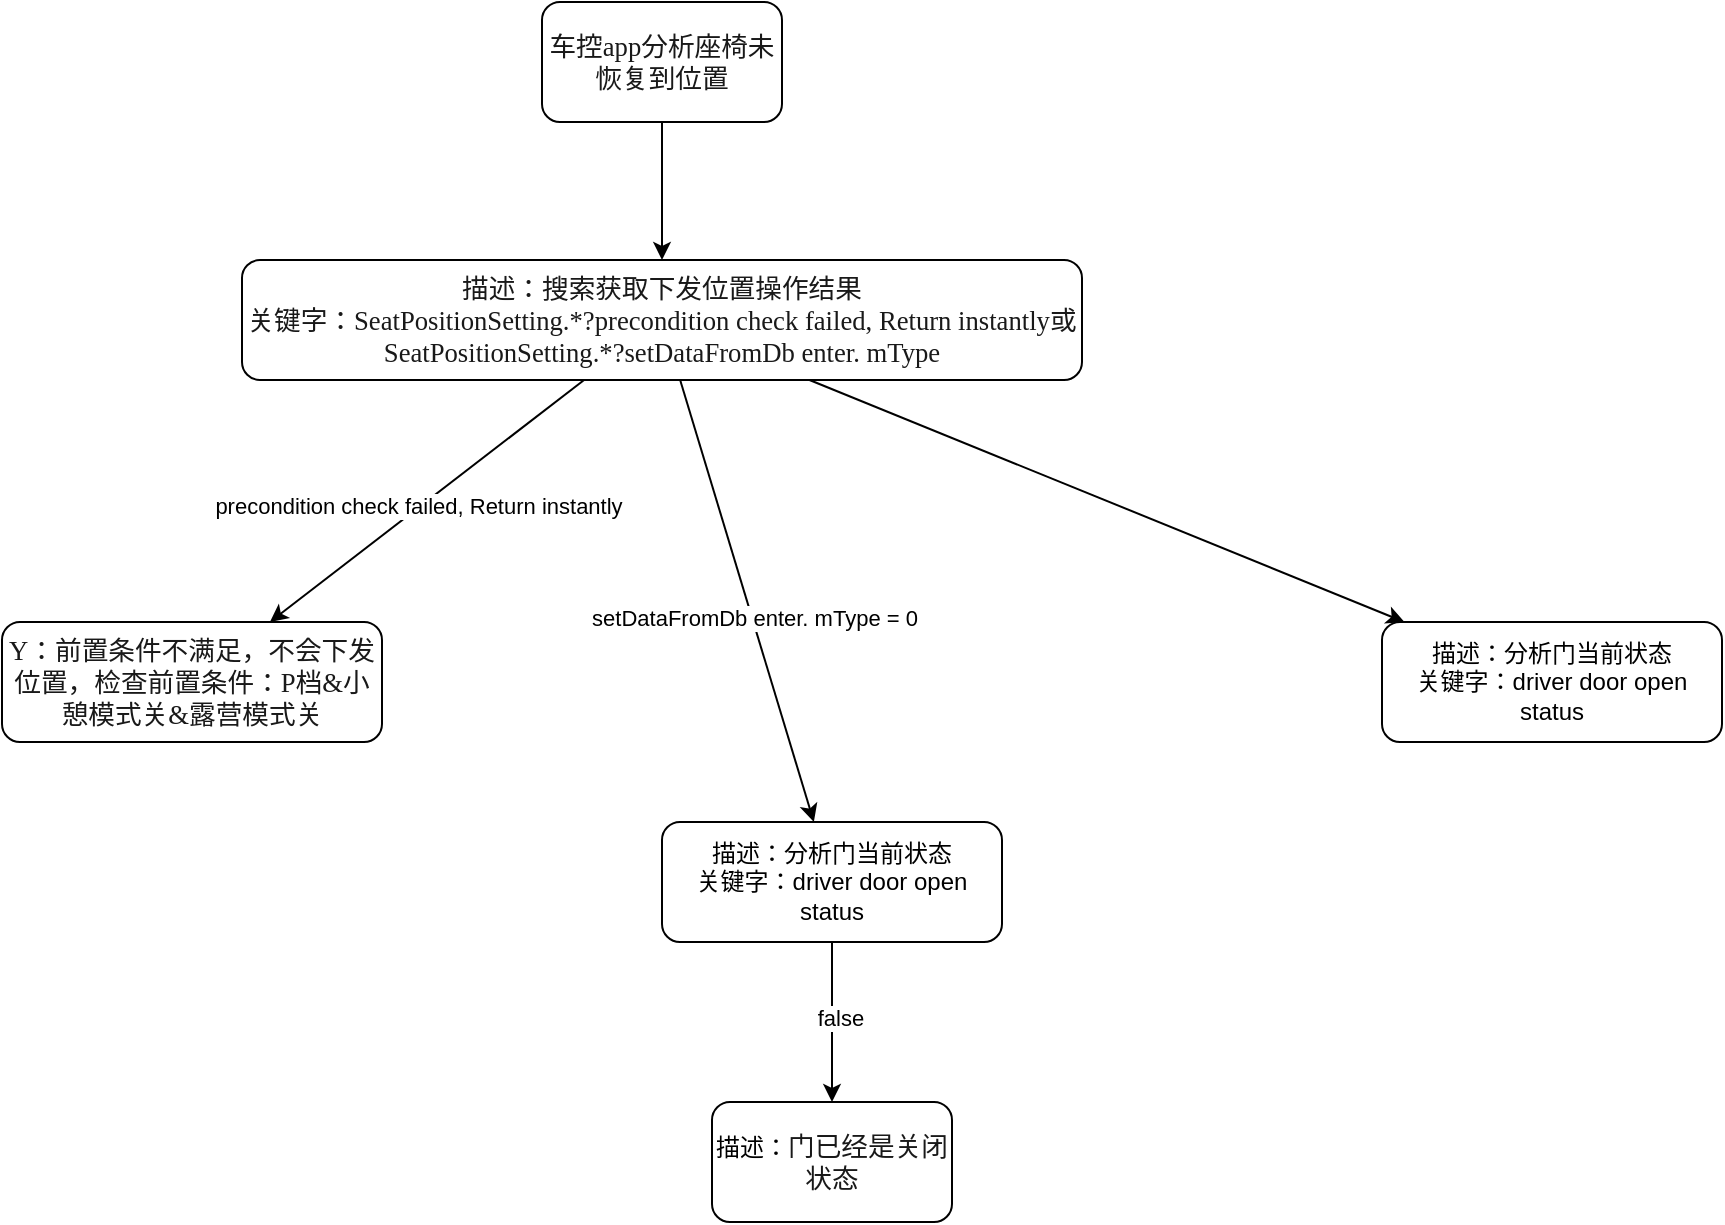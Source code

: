 <mxfile version="24.6.0" type="github">
  <diagram name="Page-1" id="42789a77-a242-8287-6e28-9cd8cfd52e62">
    <mxGraphModel dx="1434" dy="746" grid="1" gridSize="10" guides="1" tooltips="1" connect="1" arrows="1" fold="1" page="1" pageScale="1" pageWidth="1100" pageHeight="850" background="none" math="0" shadow="0">
      <root>
        <mxCell id="0" />
        <mxCell id="1" parent="0" />
        <mxCell id="7i9hrcjtBTvHGrRiyXys-5" style="edgeStyle=orthogonalEdgeStyle;rounded=0;orthogonalLoop=1;jettySize=auto;html=1;" edge="1" parent="1" source="7i9hrcjtBTvHGrRiyXys-3" target="7i9hrcjtBTvHGrRiyXys-4">
          <mxGeometry relative="1" as="geometry" />
        </mxCell>
        <mxCell id="7i9hrcjtBTvHGrRiyXys-3" value="&lt;span style=&quot;color: rgb(25, 25, 25); font-family: 寰蒋闆呴粦; font-size: 13.333px;&quot;&gt;车控app分析座椅未恢复到位置&lt;/span&gt;" style="rounded=1;whiteSpace=wrap;html=1;" vertex="1" parent="1">
          <mxGeometry x="480" y="40" width="120" height="60" as="geometry" />
        </mxCell>
        <mxCell id="7i9hrcjtBTvHGrRiyXys-7" style="rounded=0;orthogonalLoop=1;jettySize=auto;html=1;" edge="1" parent="1" source="7i9hrcjtBTvHGrRiyXys-4" target="7i9hrcjtBTvHGrRiyXys-6">
          <mxGeometry relative="1" as="geometry" />
        </mxCell>
        <mxCell id="7i9hrcjtBTvHGrRiyXys-8" value="precondition check failed, Return instantly" style="edgeLabel;html=1;align=center;verticalAlign=middle;resizable=0;points=[];" vertex="1" connectable="0" parent="7i9hrcjtBTvHGrRiyXys-7">
          <mxGeometry x="0.051" y="-1" relative="1" as="geometry">
            <mxPoint as="offset" />
          </mxGeometry>
        </mxCell>
        <mxCell id="7i9hrcjtBTvHGrRiyXys-10" style="rounded=0;orthogonalLoop=1;jettySize=auto;html=1;" edge="1" parent="1" source="7i9hrcjtBTvHGrRiyXys-4" target="7i9hrcjtBTvHGrRiyXys-9">
          <mxGeometry relative="1" as="geometry" />
        </mxCell>
        <mxCell id="7i9hrcjtBTvHGrRiyXys-11" value="setDataFromDb enter. mType = 0" style="edgeLabel;html=1;align=center;verticalAlign=middle;resizable=0;points=[];" vertex="1" connectable="0" parent="7i9hrcjtBTvHGrRiyXys-10">
          <mxGeometry x="0.064" y="1" relative="1" as="geometry">
            <mxPoint y="1" as="offset" />
          </mxGeometry>
        </mxCell>
        <mxCell id="7i9hrcjtBTvHGrRiyXys-16" style="rounded=0;orthogonalLoop=1;jettySize=auto;html=1;" edge="1" parent="1" source="7i9hrcjtBTvHGrRiyXys-4" target="7i9hrcjtBTvHGrRiyXys-15">
          <mxGeometry relative="1" as="geometry" />
        </mxCell>
        <mxCell id="7i9hrcjtBTvHGrRiyXys-4" value="&lt;span style=&quot;font-family: 寰蒋闆呴粦; font-size: 10pt; color: rgb(25, 25, 25);&quot;&gt;描述：&lt;/span&gt;&lt;font face=&quot;寰蒋闆呴粦&quot; color=&quot;#191919&quot;&gt;&lt;span style=&quot;font-size: 13.333px;&quot;&gt;搜索获取下发位置操作结果&lt;/span&gt;&lt;/font&gt;&lt;div style=&quot;font-family: Verdana;&quot;&gt;&lt;font face=&quot;寰蒋闆呴粦&quot; color=&quot;#191919&quot;&gt;&lt;span style=&quot;font-size: 13.333px;&quot;&gt;关键字：&lt;/span&gt;&lt;/font&gt;&lt;span style=&quot;background-color: initial; font-size: 13.333px;&quot;&gt;&lt;font face=&quot;寰蒋闆呴粦&quot; color=&quot;#191919&quot;&gt;SeatPositionSetting.*?precondition check failed, Return instantly或&lt;/font&gt;&lt;/span&gt;&lt;span style=&quot;background-color: initial; font-size: 13.333px;&quot;&gt;&lt;font face=&quot;寰蒋闆呴粦&quot; color=&quot;#191919&quot;&gt;SeatPositionSetting.*?setDataFromDb enter. mType&lt;/font&gt;&lt;/span&gt;&lt;/div&gt;" style="rounded=1;whiteSpace=wrap;html=1;" vertex="1" parent="1">
          <mxGeometry x="330" y="169" width="420" height="60" as="geometry" />
        </mxCell>
        <mxCell id="7i9hrcjtBTvHGrRiyXys-6" value="&lt;span style=&quot;font-family:&#39;寰蒋闆呴粦&#39;; font-size:10pt; color:#191919;&quot;&gt;Y：前置条件不满足，不会下发位置，检查前置条件：P档&amp;amp;小憩模式关&amp;amp;露营模式关&lt;/span&gt;" style="rounded=1;whiteSpace=wrap;html=1;" vertex="1" parent="1">
          <mxGeometry x="210" y="350" width="190" height="60" as="geometry" />
        </mxCell>
        <mxCell id="7i9hrcjtBTvHGrRiyXys-13" style="rounded=0;orthogonalLoop=1;jettySize=auto;html=1;" edge="1" parent="1" source="7i9hrcjtBTvHGrRiyXys-9" target="7i9hrcjtBTvHGrRiyXys-12">
          <mxGeometry relative="1" as="geometry" />
        </mxCell>
        <mxCell id="7i9hrcjtBTvHGrRiyXys-14" value="false" style="edgeLabel;html=1;align=center;verticalAlign=middle;resizable=0;points=[];" vertex="1" connectable="0" parent="7i9hrcjtBTvHGrRiyXys-13">
          <mxGeometry x="-0.047" y="4" relative="1" as="geometry">
            <mxPoint as="offset" />
          </mxGeometry>
        </mxCell>
        <mxCell id="7i9hrcjtBTvHGrRiyXys-9" value="描述：分析门当前状态&lt;div&gt;关键字：driver door open status&lt;/div&gt;" style="rounded=1;whiteSpace=wrap;html=1;" vertex="1" parent="1">
          <mxGeometry x="540" y="450" width="170" height="60" as="geometry" />
        </mxCell>
        <mxCell id="7i9hrcjtBTvHGrRiyXys-12" value="描述：&lt;span style=&quot;font-family:&#39;寰蒋闆呴粦&#39;; font-size:10pt; color:#191919;&quot;&gt;门已经是关闭状态&lt;/span&gt;" style="rounded=1;whiteSpace=wrap;html=1;" vertex="1" parent="1">
          <mxGeometry x="565" y="590" width="120" height="60" as="geometry" />
        </mxCell>
        <mxCell id="7i9hrcjtBTvHGrRiyXys-15" value="描述：分析门当前状态&lt;div&gt;关键字：driver door open status&lt;/div&gt;" style="rounded=1;whiteSpace=wrap;html=1;" vertex="1" parent="1">
          <mxGeometry x="900" y="350" width="170" height="60" as="geometry" />
        </mxCell>
      </root>
    </mxGraphModel>
  </diagram>
</mxfile>
